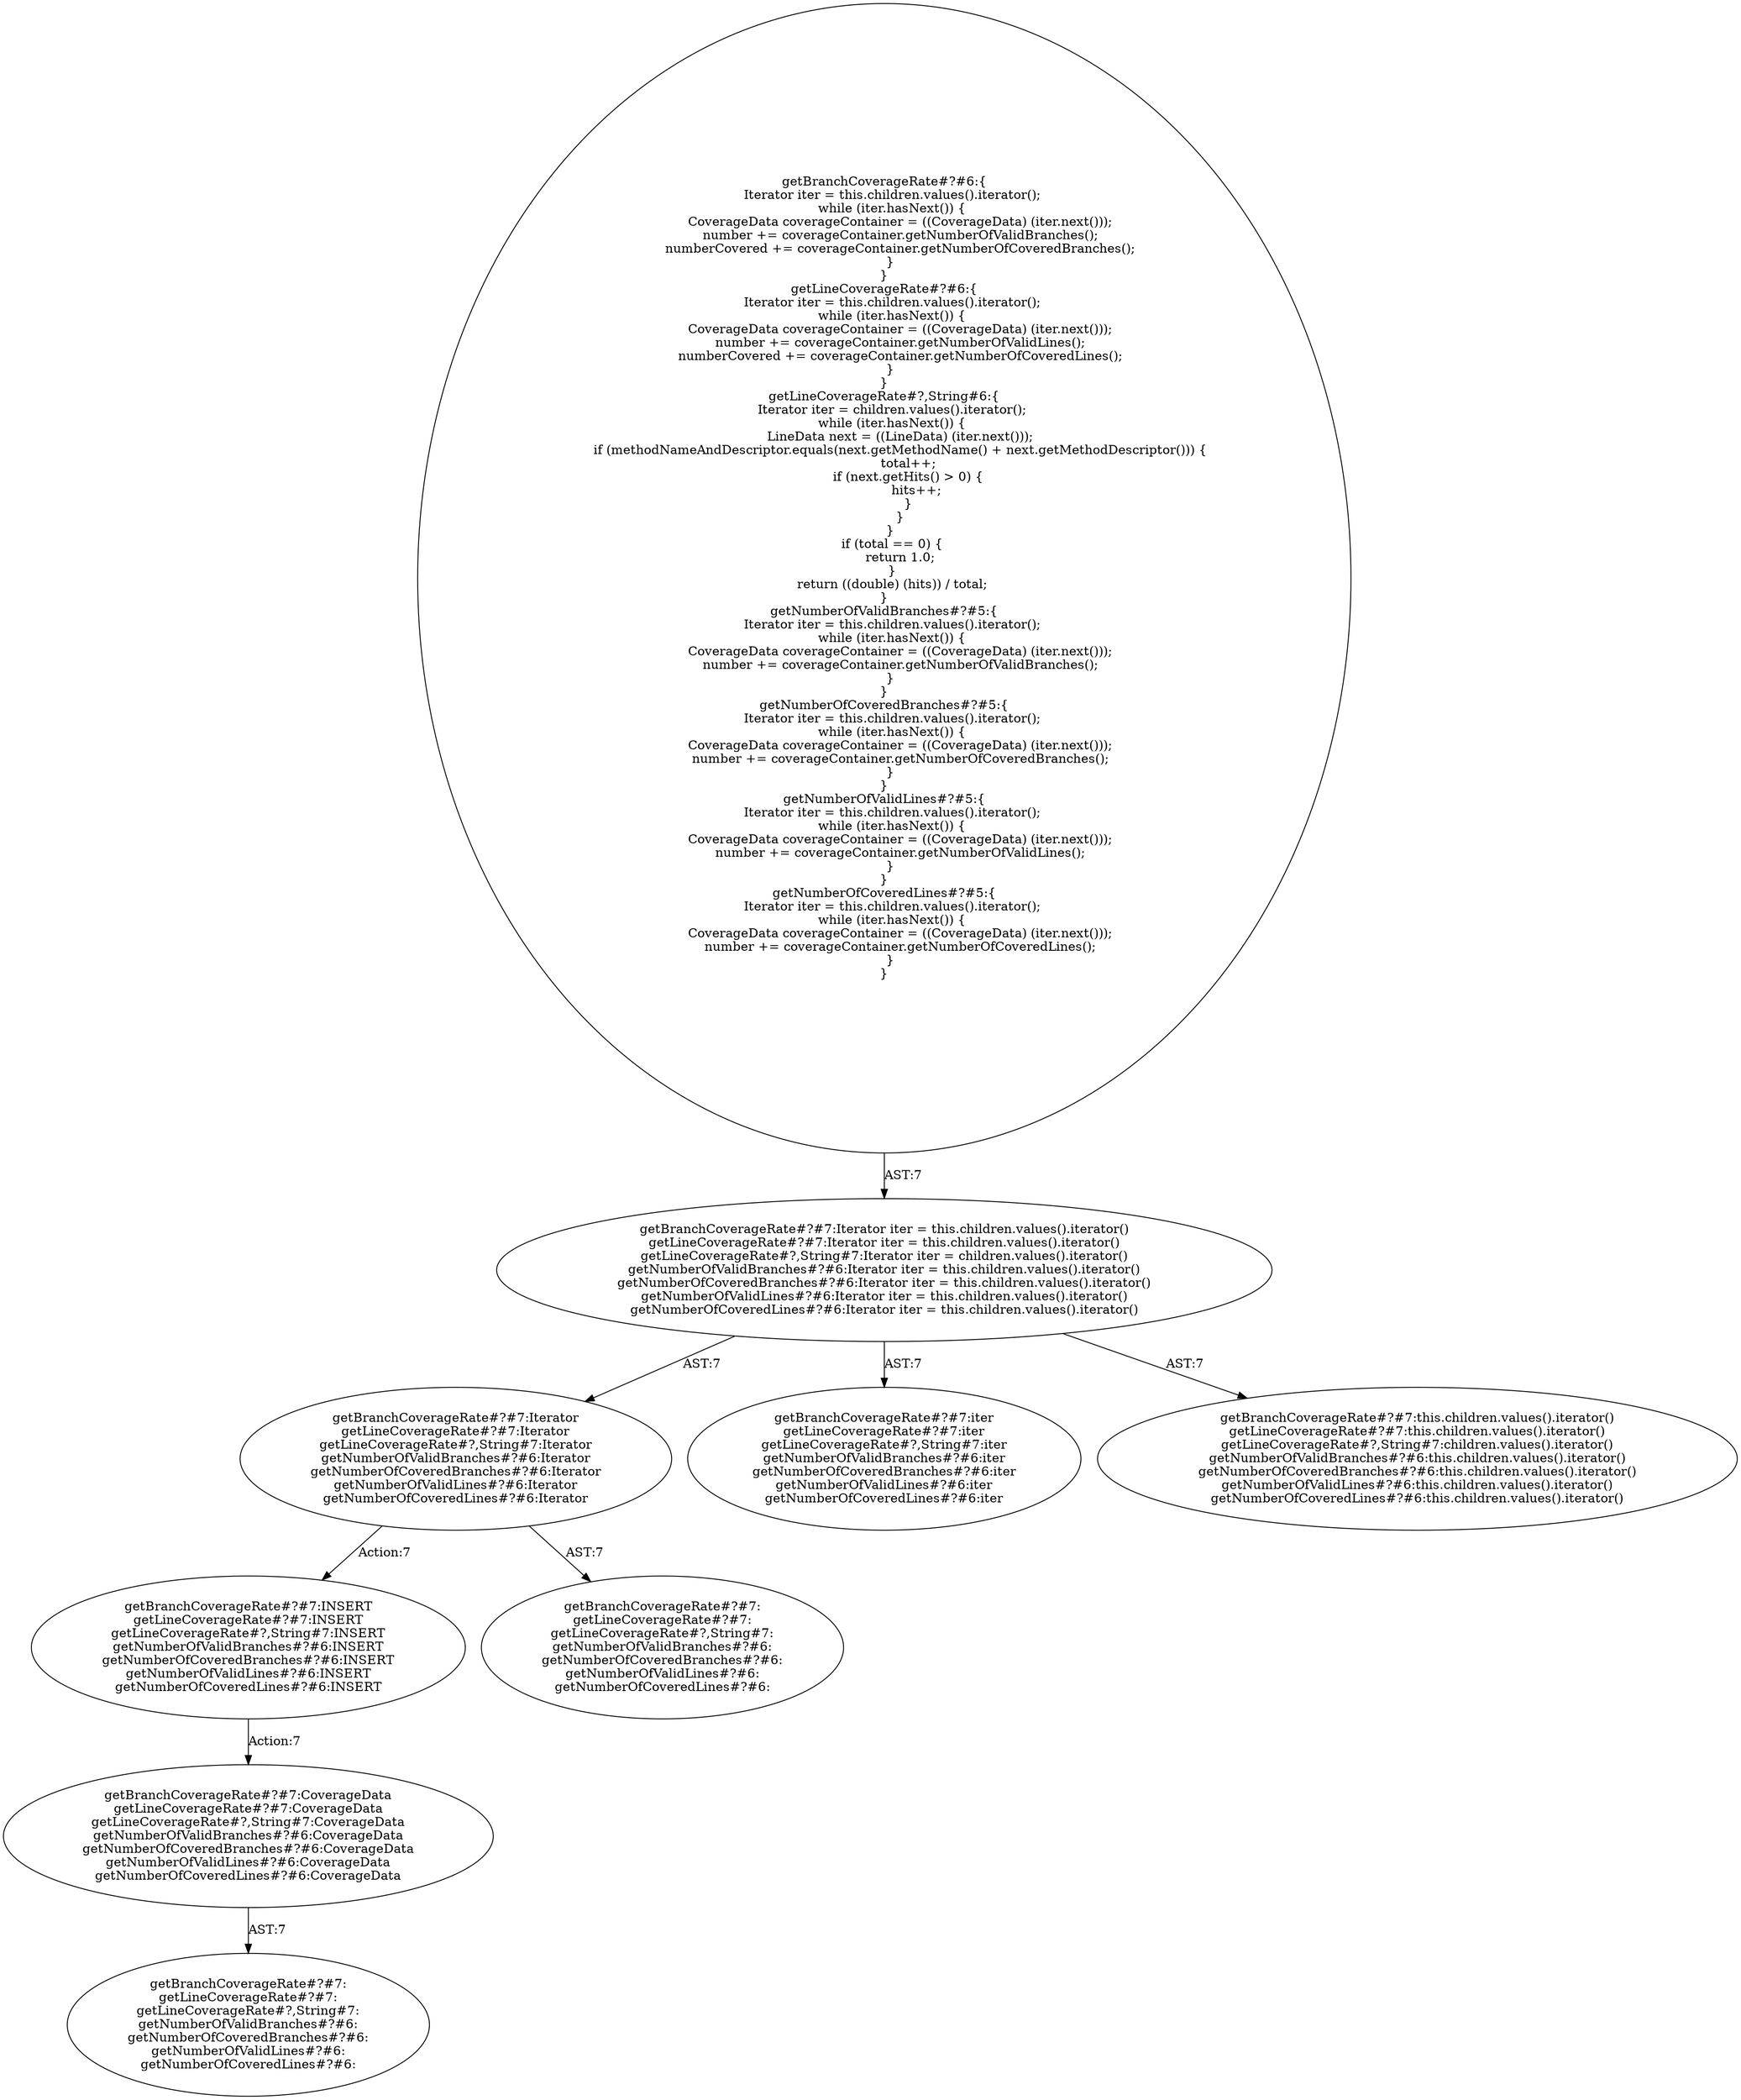 digraph "Pattern" {
0 [label="getBranchCoverageRate#?#7:INSERT
getLineCoverageRate#?#7:INSERT
getLineCoverageRate#?,String#7:INSERT
getNumberOfValidBranches#?#6:INSERT
getNumberOfCoveredBranches#?#6:INSERT
getNumberOfValidLines#?#6:INSERT
getNumberOfCoveredLines#?#6:INSERT" shape=ellipse]
1 [label="getBranchCoverageRate#?#7:Iterator
getLineCoverageRate#?#7:Iterator
getLineCoverageRate#?,String#7:Iterator
getNumberOfValidBranches#?#6:Iterator
getNumberOfCoveredBranches#?#6:Iterator
getNumberOfValidLines#?#6:Iterator
getNumberOfCoveredLines#?#6:Iterator" shape=ellipse]
2 [label="getBranchCoverageRate#?#7:Iterator iter = this.children.values().iterator()
getLineCoverageRate#?#7:Iterator iter = this.children.values().iterator()
getLineCoverageRate#?,String#7:Iterator iter = children.values().iterator()
getNumberOfValidBranches#?#6:Iterator iter = this.children.values().iterator()
getNumberOfCoveredBranches#?#6:Iterator iter = this.children.values().iterator()
getNumberOfValidLines#?#6:Iterator iter = this.children.values().iterator()
getNumberOfCoveredLines#?#6:Iterator iter = this.children.values().iterator()" shape=ellipse]
3 [label="getBranchCoverageRate#?#6:\{
    Iterator iter = this.children.values().iterator();
    while (iter.hasNext()) \{
        CoverageData coverageContainer = ((CoverageData) (iter.next()));
        number += coverageContainer.getNumberOfValidBranches();
        numberCovered += coverageContainer.getNumberOfCoveredBranches();
    \} 
\}
getLineCoverageRate#?#6:\{
    Iterator iter = this.children.values().iterator();
    while (iter.hasNext()) \{
        CoverageData coverageContainer = ((CoverageData) (iter.next()));
        number += coverageContainer.getNumberOfValidLines();
        numberCovered += coverageContainer.getNumberOfCoveredLines();
    \} 
\}
getLineCoverageRate#?,String#6:\{
    Iterator iter = children.values().iterator();
    while (iter.hasNext()) \{
        LineData next = ((LineData) (iter.next()));
        if (methodNameAndDescriptor.equals(next.getMethodName() + next.getMethodDescriptor())) \{
            total++;
            if (next.getHits() > 0) \{
                hits++;
            \}
        \}
    \} 
    if (total == 0) \{
        return 1.0;
    \}
    return ((double) (hits)) / total;
\}
getNumberOfValidBranches#?#5:\{
    Iterator iter = this.children.values().iterator();
    while (iter.hasNext()) \{
        CoverageData coverageContainer = ((CoverageData) (iter.next()));
        number += coverageContainer.getNumberOfValidBranches();
    \} 
\}
getNumberOfCoveredBranches#?#5:\{
    Iterator iter = this.children.values().iterator();
    while (iter.hasNext()) \{
        CoverageData coverageContainer = ((CoverageData) (iter.next()));
        number += coverageContainer.getNumberOfCoveredBranches();
    \} 
\}
getNumberOfValidLines#?#5:\{
    Iterator iter = this.children.values().iterator();
    while (iter.hasNext()) \{
        CoverageData coverageContainer = ((CoverageData) (iter.next()));
        number += coverageContainer.getNumberOfValidLines();
    \} 
\}
getNumberOfCoveredLines#?#5:\{
    Iterator iter = this.children.values().iterator();
    while (iter.hasNext()) \{
        CoverageData coverageContainer = ((CoverageData) (iter.next()));
        number += coverageContainer.getNumberOfCoveredLines();
    \} 
\}" shape=ellipse]
4 [label="getBranchCoverageRate#?#7:iter
getLineCoverageRate#?#7:iter
getLineCoverageRate#?,String#7:iter
getNumberOfValidBranches#?#6:iter
getNumberOfCoveredBranches#?#6:iter
getNumberOfValidLines#?#6:iter
getNumberOfCoveredLines#?#6:iter" shape=ellipse]
5 [label="getBranchCoverageRate#?#7:this.children.values().iterator()
getLineCoverageRate#?#7:this.children.values().iterator()
getLineCoverageRate#?,String#7:children.values().iterator()
getNumberOfValidBranches#?#6:this.children.values().iterator()
getNumberOfCoveredBranches#?#6:this.children.values().iterator()
getNumberOfValidLines#?#6:this.children.values().iterator()
getNumberOfCoveredLines#?#6:this.children.values().iterator()" shape=ellipse]
6 [label="getBranchCoverageRate#?#7:
getLineCoverageRate#?#7:
getLineCoverageRate#?,String#7:
getNumberOfValidBranches#?#6:
getNumberOfCoveredBranches#?#6:
getNumberOfValidLines#?#6:
getNumberOfCoveredLines#?#6:" shape=ellipse]
7 [label="getBranchCoverageRate#?#7:CoverageData
getLineCoverageRate#?#7:CoverageData
getLineCoverageRate#?,String#7:CoverageData
getNumberOfValidBranches#?#6:CoverageData
getNumberOfCoveredBranches#?#6:CoverageData
getNumberOfValidLines#?#6:CoverageData
getNumberOfCoveredLines#?#6:CoverageData" shape=ellipse]
8 [label="getBranchCoverageRate#?#7:
getLineCoverageRate#?#7:
getLineCoverageRate#?,String#7:
getNumberOfValidBranches#?#6:
getNumberOfCoveredBranches#?#6:
getNumberOfValidLines#?#6:
getNumberOfCoveredLines#?#6:" shape=ellipse]
0 -> 7 [label="Action:7"];
1 -> 0 [label="Action:7"];
1 -> 6 [label="AST:7"];
2 -> 1 [label="AST:7"];
2 -> 4 [label="AST:7"];
2 -> 5 [label="AST:7"];
3 -> 2 [label="AST:7"];
7 -> 8 [label="AST:7"];
}